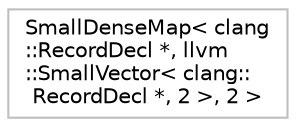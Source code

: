 digraph "Graphical Class Hierarchy"
{
 // LATEX_PDF_SIZE
  bgcolor="transparent";
  edge [fontname="Helvetica",fontsize="10",labelfontname="Helvetica",labelfontsize="10"];
  node [fontname="Helvetica",fontsize="10",shape=record];
  rankdir="LR";
  Node0 [label="SmallDenseMap\< clang\l::RecordDecl *, llvm\l::SmallVector\< clang::\lRecordDecl *, 2 \>, 2 \>",height=0.2,width=0.4,color="grey75",tooltip=" "];
}
